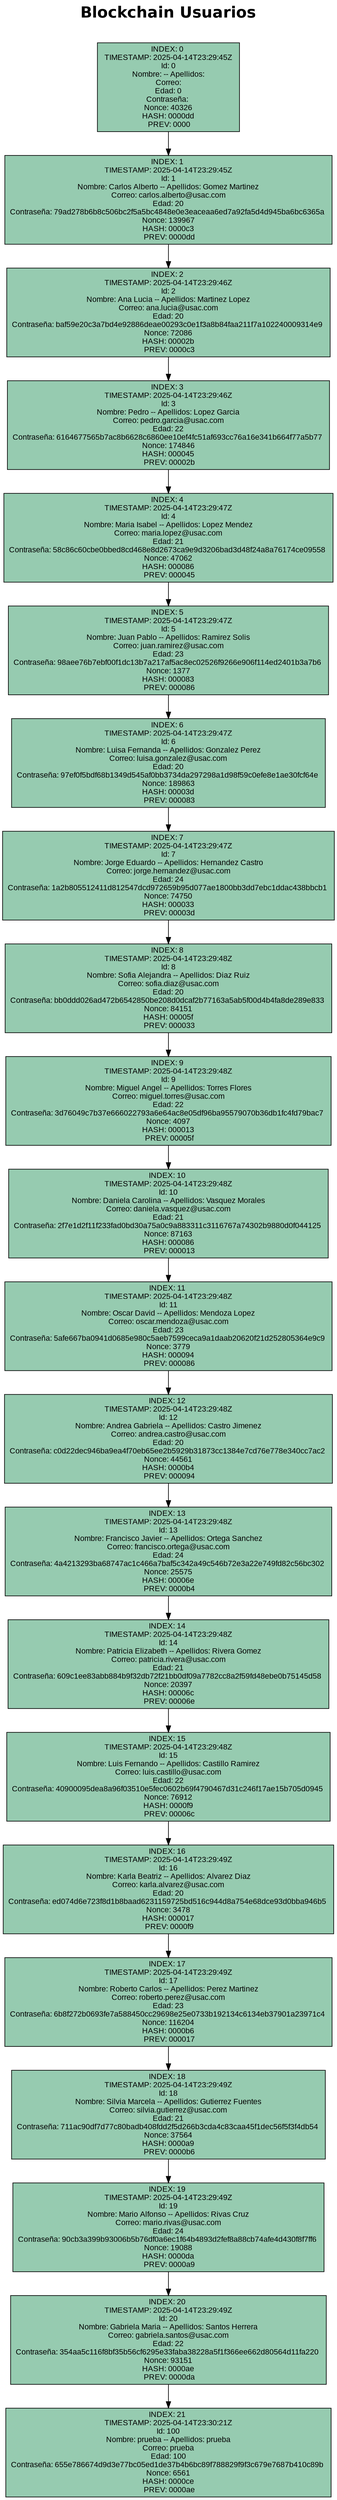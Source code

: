 digraph Blockchain {
    node [shape=record, style=filled, fontname="Arial"];
    label = "Blockchain Usuarios

";
    labelloc = "t";
    fontsize = 24;
    fontname = "Helvetica-Bold";
    Block0 [label="{ INDEX: 21 \n TIMESTAMP: 2025-04-14T23:30:21Z \n Id: 100 \n Nombre: prueba -- Apellidos: prueba \n Correo: prueba \n Edad: 100 \nContraseña: 655e786674d9d3e77bc05ed1de37b4b6bc89f788829f9f3c679e7687b410c89b \n Nonce: 6561 \n HASH: 0000ce \n PREV: 0000ae }"      style="filled" fillcolor="#96cbb0" fontname="Arial" fontsize = 12];
    Block1 [label="{ INDEX: 20 \n TIMESTAMP: 2025-04-14T23:29:49Z \n Id: 20 \n Nombre: Gabriela Maria -- Apellidos: Santos Herrera \n Correo: gabriela.santos@usac.com \n Edad: 22 \nContraseña: 354aa5c116f8bf35b56cf6295e33faba38228a5f1f366ee662d80564d11fa220 \n Nonce: 93151 \n HASH: 0000ae \n PREV: 0000da }"      style="filled" fillcolor="#96cbb0" fontname="Arial" fontsize = 12];
    Block1 -> Block0;
    Block2 [label="{ INDEX: 19 \n TIMESTAMP: 2025-04-14T23:29:49Z \n Id: 19 \n Nombre: Mario Alfonso -- Apellidos: Rivas Cruz \n Correo: mario.rivas@usac.com \n Edad: 24 \nContraseña: 90cb3a399b93006b5b76df0a6ec1f64b4893d2fef8a88cb74afe4d430f8f7ff6 \n Nonce: 19088 \n HASH: 0000da \n PREV: 0000a9 }"      style="filled" fillcolor="#96cbb0" fontname="Arial" fontsize = 12];
    Block2 -> Block1;
    Block3 [label="{ INDEX: 18 \n TIMESTAMP: 2025-04-14T23:29:49Z \n Id: 18 \n Nombre: Silvia Marcela -- Apellidos: Gutierrez Fuentes \n Correo: silvia.gutierrez@usac.com \n Edad: 21 \nContraseña: 711ac90df7d77c80badb408fdd2f5d266b3cda4c83caa45f1dec56f5f3f4db54 \n Nonce: 37564 \n HASH: 0000a9 \n PREV: 0000b6 }"      style="filled" fillcolor="#96cbb0" fontname="Arial" fontsize = 12];
    Block3 -> Block2;
    Block4 [label="{ INDEX: 17 \n TIMESTAMP: 2025-04-14T23:29:49Z \n Id: 17 \n Nombre: Roberto Carlos -- Apellidos: Perez Martinez \n Correo: roberto.perez@usac.com \n Edad: 23 \nContraseña: 6b8f272b0693fe7a588450cc29698e25e0733b192134c6134eb37901a23971c4 \n Nonce: 116204 \n HASH: 0000b6 \n PREV: 000017 }"      style="filled" fillcolor="#96cbb0" fontname="Arial" fontsize = 12];
    Block4 -> Block3;
    Block5 [label="{ INDEX: 16 \n TIMESTAMP: 2025-04-14T23:29:49Z \n Id: 16 \n Nombre: Karla Beatriz -- Apellidos: Alvarez Diaz \n Correo: karla.alvarez@usac.com \n Edad: 20 \nContraseña: ed074d6e723f8d1b8baad6231159725bd516c944d8a754e68dce93d0bba946b5 \n Nonce: 3478 \n HASH: 000017 \n PREV: 0000f9 }"      style="filled" fillcolor="#96cbb0" fontname="Arial" fontsize = 12];
    Block5 -> Block4;
    Block6 [label="{ INDEX: 15 \n TIMESTAMP: 2025-04-14T23:29:48Z \n Id: 15 \n Nombre: Luis Fernando -- Apellidos: Castillo Ramirez \n Correo: luis.castillo@usac.com \n Edad: 22 \nContraseña: 40900095dea8a96f03510e5fec0602b69f4790467d31c246f17ae15b705d0945 \n Nonce: 76912 \n HASH: 0000f9 \n PREV: 00006c }"      style="filled" fillcolor="#96cbb0" fontname="Arial" fontsize = 12];
    Block6 -> Block5;
    Block7 [label="{ INDEX: 14 \n TIMESTAMP: 2025-04-14T23:29:48Z \n Id: 14 \n Nombre: Patricia Elizabeth -- Apellidos: Rivera Gomez \n Correo: patricia.rivera@usac.com \n Edad: 21 \nContraseña: 609c1ee83abb884b9f32db72f21bb0df09a7782cc8a2f59fd48ebe0b75145d58 \n Nonce: 20397 \n HASH: 00006c \n PREV: 00006e }"      style="filled" fillcolor="#96cbb0" fontname="Arial" fontsize = 12];
    Block7 -> Block6;
    Block8 [label="{ INDEX: 13 \n TIMESTAMP: 2025-04-14T23:29:48Z \n Id: 13 \n Nombre: Francisco Javier -- Apellidos: Ortega Sanchez \n Correo: francisco.ortega@usac.com \n Edad: 24 \nContraseña: 4a4213293ba68747ac1c466a7baf5c342a49c546b72e3a22e749fd82c56bc302 \n Nonce: 25575 \n HASH: 00006e \n PREV: 0000b4 }"      style="filled" fillcolor="#96cbb0" fontname="Arial" fontsize = 12];
    Block8 -> Block7;
    Block9 [label="{ INDEX: 12 \n TIMESTAMP: 2025-04-14T23:29:48Z \n Id: 12 \n Nombre: Andrea Gabriela -- Apellidos: Castro Jimenez \n Correo: andrea.castro@usac.com \n Edad: 20 \nContraseña: c0d22dec946ba9ea4f70eb65ee2b5929b31873cc1384e7cd76e778e340cc7ac2 \n Nonce: 44561 \n HASH: 0000b4 \n PREV: 000094 }"      style="filled" fillcolor="#96cbb0" fontname="Arial" fontsize = 12];
    Block9 -> Block8;
    Block10 [label="{ INDEX: 11 \n TIMESTAMP: 2025-04-14T23:29:48Z \n Id: 11 \n Nombre: Oscar David -- Apellidos: Mendoza Lopez \n Correo: oscar.mendoza@usac.com \n Edad: 23 \nContraseña: 5afe667ba0941d0685e980c5aeb7599ceca9a1daab20620f21d252805364e9c9 \n Nonce: 3779 \n HASH: 000094 \n PREV: 000086 }"      style="filled" fillcolor="#96cbb0" fontname="Arial" fontsize = 12];
    Block10 -> Block9;
    Block11 [label="{ INDEX: 10 \n TIMESTAMP: 2025-04-14T23:29:48Z \n Id: 10 \n Nombre: Daniela Carolina -- Apellidos: Vasquez Morales \n Correo: daniela.vasquez@usac.com \n Edad: 21 \nContraseña: 2f7e1d2f11f233fad0bd30a75a0c9a883311c3116767a74302b9880d0f044125 \n Nonce: 87163 \n HASH: 000086 \n PREV: 000013 }"      style="filled" fillcolor="#96cbb0" fontname="Arial" fontsize = 12];
    Block11 -> Block10;
    Block12 [label="{ INDEX: 9 \n TIMESTAMP: 2025-04-14T23:29:48Z \n Id: 9 \n Nombre: Miguel Angel -- Apellidos: Torres Flores \n Correo: miguel.torres@usac.com \n Edad: 22 \nContraseña: 3d76049c7b37e666022793a6e64ac8e05df96ba95579070b36db1fc4fd79bac7 \n Nonce: 4097 \n HASH: 000013 \n PREV: 00005f }"      style="filled" fillcolor="#96cbb0" fontname="Arial" fontsize = 12];
    Block12 -> Block11;
    Block13 [label="{ INDEX: 8 \n TIMESTAMP: 2025-04-14T23:29:48Z \n Id: 8 \n Nombre: Sofia Alejandra -- Apellidos: Diaz Ruiz \n Correo: sofia.diaz@usac.com \n Edad: 20 \nContraseña: bb0ddd026ad472b6542850be208d0dcaf2b77163a5ab5f00d4b4fa8de289e833 \n Nonce: 84151 \n HASH: 00005f \n PREV: 000033 }"      style="filled" fillcolor="#96cbb0" fontname="Arial" fontsize = 12];
    Block13 -> Block12;
    Block14 [label="{ INDEX: 7 \n TIMESTAMP: 2025-04-14T23:29:47Z \n Id: 7 \n Nombre: Jorge Eduardo -- Apellidos: Hernandez Castro \n Correo: jorge.hernandez@usac.com \n Edad: 24 \nContraseña: 1a2b805512411d812547dcd972659b95d077ae1800bb3dd7ebc1ddac438bbcb1 \n Nonce: 74750 \n HASH: 000033 \n PREV: 00003d }"      style="filled" fillcolor="#96cbb0" fontname="Arial" fontsize = 12];
    Block14 -> Block13;
    Block15 [label="{ INDEX: 6 \n TIMESTAMP: 2025-04-14T23:29:47Z \n Id: 6 \n Nombre: Luisa Fernanda -- Apellidos: Gonzalez Perez \n Correo: luisa.gonzalez@usac.com \n Edad: 20 \nContraseña: 97ef0f5bdf68b1349d545af0bb3734da297298a1d98f59c0efe8e1ae30fcf64e \n Nonce: 189863 \n HASH: 00003d \n PREV: 000083 }"      style="filled" fillcolor="#96cbb0" fontname="Arial" fontsize = 12];
    Block15 -> Block14;
    Block16 [label="{ INDEX: 5 \n TIMESTAMP: 2025-04-14T23:29:47Z \n Id: 5 \n Nombre: Juan Pablo -- Apellidos: Ramirez Solis \n Correo: juan.ramirez@usac.com \n Edad: 23 \nContraseña: 98aee76b7ebf00f1dc13b7a217af5ac8ec02526f9266e906f114ed2401b3a7b6 \n Nonce: 1377 \n HASH: 000083 \n PREV: 000086 }"      style="filled" fillcolor="#96cbb0" fontname="Arial" fontsize = 12];
    Block16 -> Block15;
    Block17 [label="{ INDEX: 4 \n TIMESTAMP: 2025-04-14T23:29:47Z \n Id: 4 \n Nombre: Maria Isabel -- Apellidos: Lopez Mendez \n Correo: maria.lopez@usac.com \n Edad: 21 \nContraseña: 58c86c60cbe0bbed8cd468e8d2673ca9e9d3206bad3d48f24a8a76174ce09558 \n Nonce: 47062 \n HASH: 000086 \n PREV: 000045 }"      style="filled" fillcolor="#96cbb0" fontname="Arial" fontsize = 12];
    Block17 -> Block16;
    Block18 [label="{ INDEX: 3 \n TIMESTAMP: 2025-04-14T23:29:46Z \n Id: 3 \n Nombre: Pedro -- Apellidos: Lopez Garcia \n Correo: pedro.garcia@usac.com \n Edad: 22 \nContraseña: 6164677565b7ac8b6628c6860ee10ef4fc51af693cc76a16e341b664f77a5b77 \n Nonce: 174846 \n HASH: 000045 \n PREV: 00002b }"      style="filled" fillcolor="#96cbb0" fontname="Arial" fontsize = 12];
    Block18 -> Block17;
    Block19 [label="{ INDEX: 2 \n TIMESTAMP: 2025-04-14T23:29:46Z \n Id: 2 \n Nombre: Ana Lucia -- Apellidos: Martinez Lopez \n Correo: ana.lucia@usac.com \n Edad: 20 \nContraseña: baf59e20c3a7bd4e92886deae00293c0e1f3a8b84faa211f7a102240009314e9 \n Nonce: 72086 \n HASH: 00002b \n PREV: 0000c3 }"      style="filled" fillcolor="#96cbb0" fontname="Arial" fontsize = 12];
    Block19 -> Block18;
    Block20 [label="{ INDEX: 1 \n TIMESTAMP: 2025-04-14T23:29:45Z \n Id: 1 \n Nombre: Carlos Alberto -- Apellidos: Gomez Martinez \n Correo: carlos.alberto@usac.com \n Edad: 20 \nContraseña: 79ad278b6b8c506bc2f5a5bc4848e0e3eaceaa6ed7a92fa5d4d945ba6bc6365a \n Nonce: 139967 \n HASH: 0000c3 \n PREV: 0000dd }"      style="filled" fillcolor="#96cbb0" fontname="Arial" fontsize = 12];
    Block20 -> Block19;
    Block21 [label="{ INDEX: 0 \n TIMESTAMP: 2025-04-14T23:29:45Z \n Id: 0 \n Nombre:  -- Apellidos:  \n Correo:  \n Edad: 0 \nContraseña:  \n Nonce: 40326 \n HASH: 0000dd \n PREV: 0000 }"      style="filled" fillcolor="#96cbb0" fontname="Arial" fontsize = 12];
    Block21 -> Block20;
}
